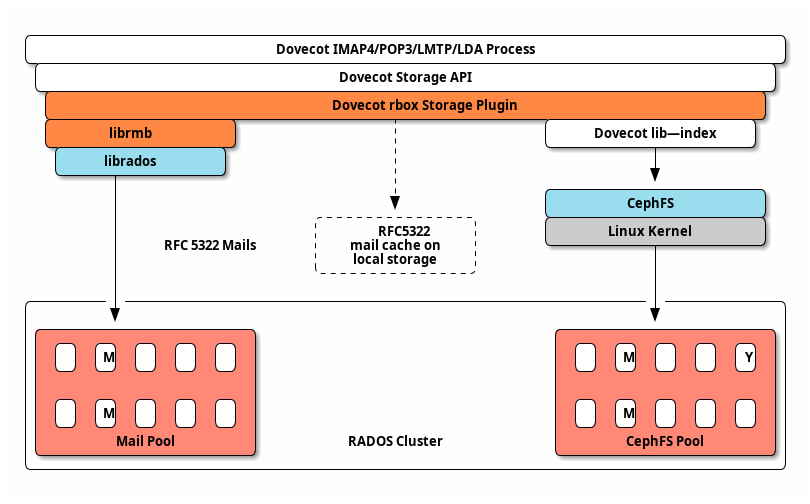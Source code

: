 @startditaa -E -r
'
' Copyright (c) 2017-2018 Tallence AG and the authors
'
' This is free software; you can redistribute it and/or
' modify it under the terms of the GNU Lesser General Public
' License version 2.1, as published by the Free Software
' Foundation.  See file COPYING.

/---------------------------------------------------------------------------\
|                    Dovecot IMAP4/POP3/LMTP/LDA Process                    |
\+-------------------------------------------------------------------------+/
 |                           Dovecot Storage API                           |
 \+-----------------------------------------------------------------------+/
  |                        Dovecot rbox Storage Plugin               cF84 |
  +------------------+---------------+--------------+--------------------+/
  |     librmb   cF84|               :              |  Dovecot lib—index |
  \+----------------+/               :              \----------+---------/
   |   librados c9DE|                :                         |
   \-----+----------/                :                         v
         |                           :              /---------------------\
         |                           V              |       CephFS    c9DE|
         |                   /---------------\      +---------------------+
         |                   :    RFC5322    |      |    Linux Kernel cCCC|
         |  RFC 5322 Mails   | mail cache on |      \----------+----------/
         |                   | local storage |                 |
         |                   \---------------/                 |
         |                                                     |
/--------|-----------------------------------------------------|------------\
|        v                                                     v            |
|/---------------------\                             /---------------------\|
|| /-\ /-\ /-\ /-\ /-\ |                             | /-\ /-\ /-\ /-\ /-\ ||
|| | | |M| | | | | | | |                             | | | |M| | | | | |Y| ||
|| \-/ \-/ \-/ \-/ \-/ |                             | \-/ \-/ \-/ \-/ \-/ ||
|| cF87                |                             | cF87                ||
|| /-\ /-\ /-\ /-\ /-\ |                             | /-\ /-\ /-\ /-\ /-\ ||
|| | | |M| | | | | | | |                             | | | |M| | | | | | | ||
|| \-/ \-/ \-/ \-/ \-/ |                             | \-/ \-/ \-/ \-/ \-/ ||
||      Mail Pool      |       RADOS Cluster         |     CephFS Pool     ||
|\---------------------/                             \---------------------/|
\---------------------------------------------------------------------------/

@endditaa